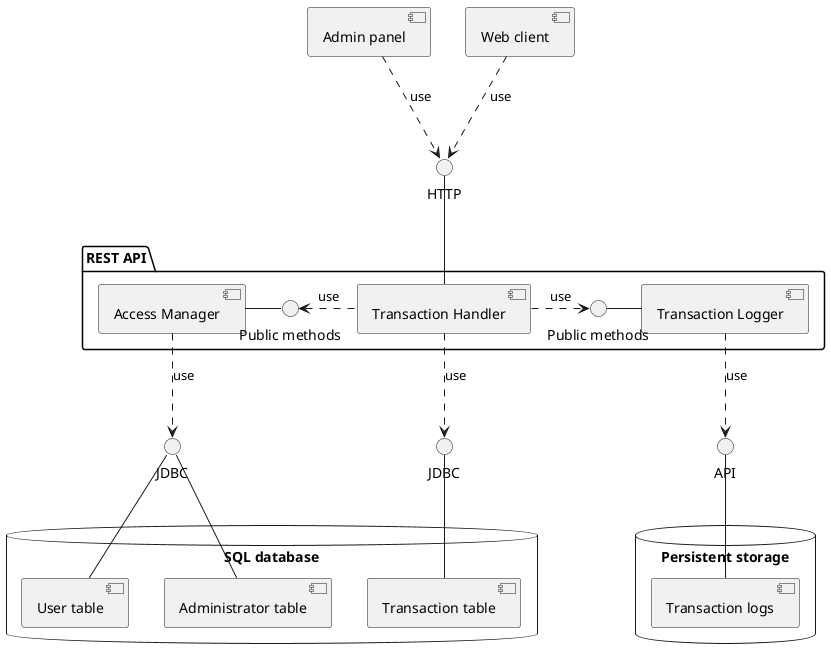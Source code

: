 @startuml

[Admin panel] as admin
[Web client] as web

package "REST API" {
    [Access Manager] as access
    [Transaction Handler] as handler
    [Transaction Logger] as logger
    
    () "Public methods" as methods1
    () "Public methods" as methods2
}

database "SQL database" {
    [User table] as users
    [Administrator table] as administrators
    [Transaction table] as transactions
}

database "Persistent storage" {
    [Transaction logs] as logs
}

() "JDBC" as jdbc1
() "JDBC" as jdbc2
() "API" as api
() "HTTP" as http

handler -up- http
admin ..> http : use
web ..> http : use

access -right- methods1
handler .left.> methods1 : use
logger -left- methods2
handler .right.> methods2 : use

handler ..> jdbc1 : use
jdbc1 -- transactions

access ..> jdbc2 : use
jdbc2 -- users
jdbc2 -- administrators


logger ..> api : use
api -- logs

@enduml
